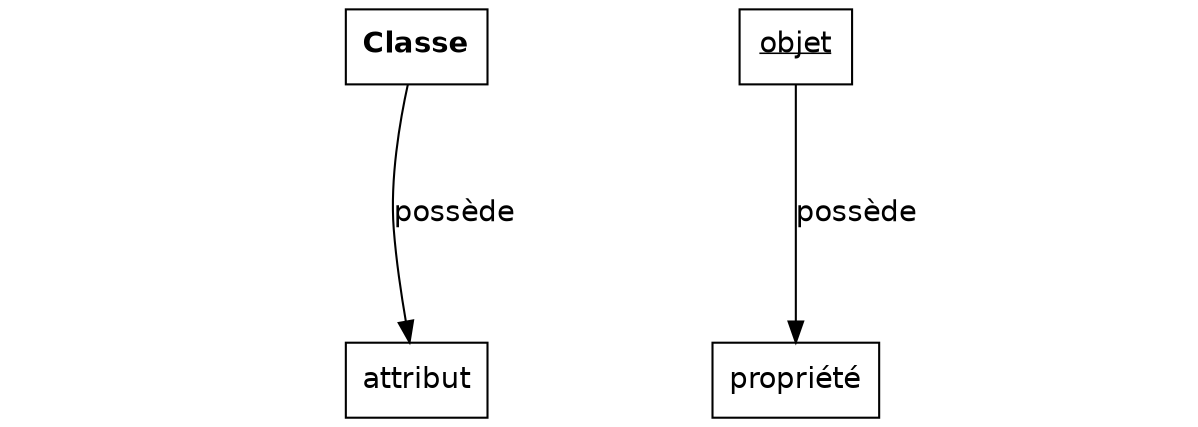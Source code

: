    digraph{
    dpi=160
    edge [fontname=Helvetica]
    node [shape=record fontname=Helvetica]
    ranksep=1.5
    nodesep=1.5

    blank1 [label="     " shape=none]
    classe [label=<<b>Classe</b>>]
    objet  [label=<<u>objet</u>>]
    classe -> attribut [label=possède]
    objet -> propriété [label=possède]
    blank2 [label="     " shape=none]
    }
